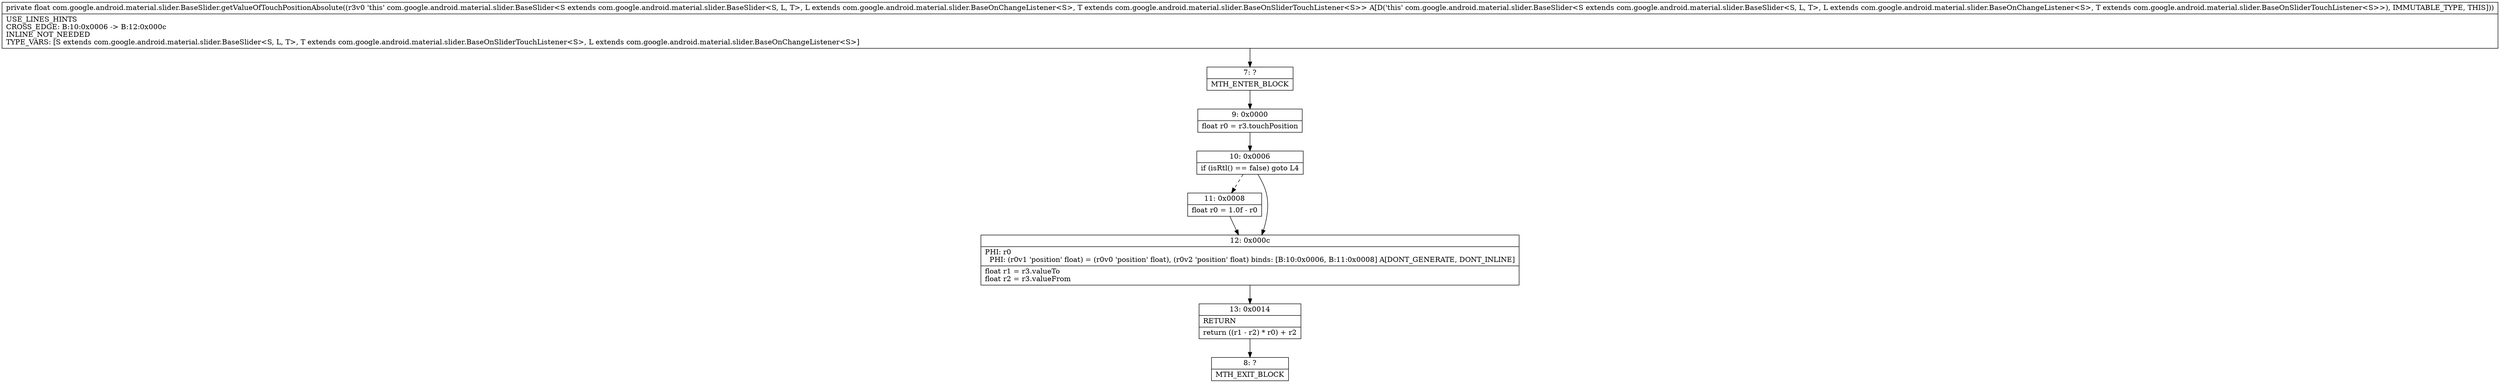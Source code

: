 digraph "CFG forcom.google.android.material.slider.BaseSlider.getValueOfTouchPositionAbsolute()F" {
Node_7 [shape=record,label="{7\:\ ?|MTH_ENTER_BLOCK\l}"];
Node_9 [shape=record,label="{9\:\ 0x0000|float r0 = r3.touchPosition\l}"];
Node_10 [shape=record,label="{10\:\ 0x0006|if (isRtl() == false) goto L4\l}"];
Node_11 [shape=record,label="{11\:\ 0x0008|float r0 = 1.0f \- r0\l}"];
Node_12 [shape=record,label="{12\:\ 0x000c|PHI: r0 \l  PHI: (r0v1 'position' float) = (r0v0 'position' float), (r0v2 'position' float) binds: [B:10:0x0006, B:11:0x0008] A[DONT_GENERATE, DONT_INLINE]\l|float r1 = r3.valueTo\lfloat r2 = r3.valueFrom\l}"];
Node_13 [shape=record,label="{13\:\ 0x0014|RETURN\l|return ((r1 \- r2) * r0) + r2\l}"];
Node_8 [shape=record,label="{8\:\ ?|MTH_EXIT_BLOCK\l}"];
MethodNode[shape=record,label="{private float com.google.android.material.slider.BaseSlider.getValueOfTouchPositionAbsolute((r3v0 'this' com.google.android.material.slider.BaseSlider\<S extends com.google.android.material.slider.BaseSlider\<S, L, T\>, L extends com.google.android.material.slider.BaseOnChangeListener\<S\>, T extends com.google.android.material.slider.BaseOnSliderTouchListener\<S\>\> A[D('this' com.google.android.material.slider.BaseSlider\<S extends com.google.android.material.slider.BaseSlider\<S, L, T\>, L extends com.google.android.material.slider.BaseOnChangeListener\<S\>, T extends com.google.android.material.slider.BaseOnSliderTouchListener\<S\>\>), IMMUTABLE_TYPE, THIS]))  | USE_LINES_HINTS\lCROSS_EDGE: B:10:0x0006 \-\> B:12:0x000c\lINLINE_NOT_NEEDED\lTYPE_VARS: [S extends com.google.android.material.slider.BaseSlider\<S, L, T\>, T extends com.google.android.material.slider.BaseOnSliderTouchListener\<S\>, L extends com.google.android.material.slider.BaseOnChangeListener\<S\>]\l}"];
MethodNode -> Node_7;Node_7 -> Node_9;
Node_9 -> Node_10;
Node_10 -> Node_11[style=dashed];
Node_10 -> Node_12;
Node_11 -> Node_12;
Node_12 -> Node_13;
Node_13 -> Node_8;
}

